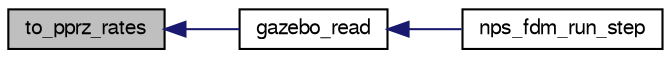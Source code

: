 digraph "to_pprz_rates"
{
  edge [fontname="FreeSans",fontsize="10",labelfontname="FreeSans",labelfontsize="10"];
  node [fontname="FreeSans",fontsize="10",shape=record];
  rankdir="LR";
  Node1 [label="to_pprz_rates",height=0.2,width=0.4,color="black", fillcolor="grey75", style="filled", fontcolor="black"];
  Node1 -> Node2 [dir="back",color="midnightblue",fontsize="10",style="solid",fontname="FreeSans"];
  Node2 [label="gazebo_read",height=0.2,width=0.4,color="black", fillcolor="white", style="filled",URL="$nps__fdm__gazebo_8cpp.html#a9708e7004fa19d0d9fbbbf480fa7829b",tooltip="Read Gazebo&#39;s simulation state and store the results in the fdm struct used by NPS. "];
  Node2 -> Node3 [dir="back",color="midnightblue",fontsize="10",style="solid",fontname="FreeSans"];
  Node3 [label="nps_fdm_run_step",height=0.2,width=0.4,color="black", fillcolor="white", style="filled",URL="$nps__fdm__gazebo_8cpp.html#a24746b271a6ab9bdeb9bca0b29be61bf",tooltip="Update the simulation state. "];
}
